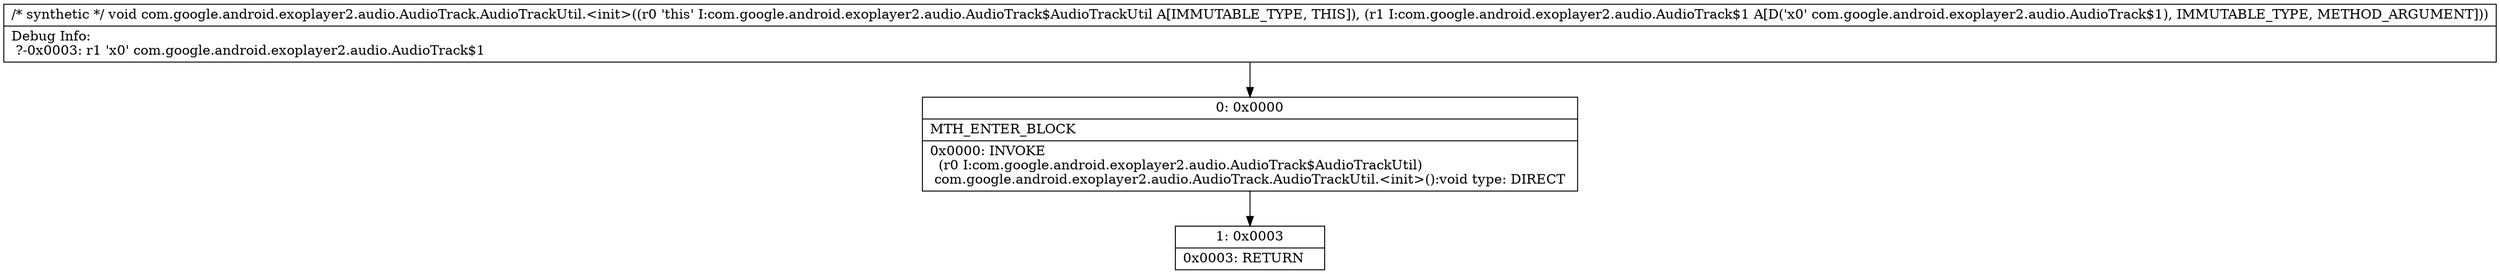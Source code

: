 digraph "CFG forcom.google.android.exoplayer2.audio.AudioTrack.AudioTrackUtil.\<init\>(Lcom\/google\/android\/exoplayer2\/audio\/AudioTrack$1;)V" {
Node_0 [shape=record,label="{0\:\ 0x0000|MTH_ENTER_BLOCK\l|0x0000: INVOKE  \l  (r0 I:com.google.android.exoplayer2.audio.AudioTrack$AudioTrackUtil)\l com.google.android.exoplayer2.audio.AudioTrack.AudioTrackUtil.\<init\>():void type: DIRECT \l}"];
Node_1 [shape=record,label="{1\:\ 0x0003|0x0003: RETURN   \l}"];
MethodNode[shape=record,label="{\/* synthetic *\/ void com.google.android.exoplayer2.audio.AudioTrack.AudioTrackUtil.\<init\>((r0 'this' I:com.google.android.exoplayer2.audio.AudioTrack$AudioTrackUtil A[IMMUTABLE_TYPE, THIS]), (r1 I:com.google.android.exoplayer2.audio.AudioTrack$1 A[D('x0' com.google.android.exoplayer2.audio.AudioTrack$1), IMMUTABLE_TYPE, METHOD_ARGUMENT]))  | Debug Info:\l  ?\-0x0003: r1 'x0' com.google.android.exoplayer2.audio.AudioTrack$1\l}"];
MethodNode -> Node_0;
Node_0 -> Node_1;
}

